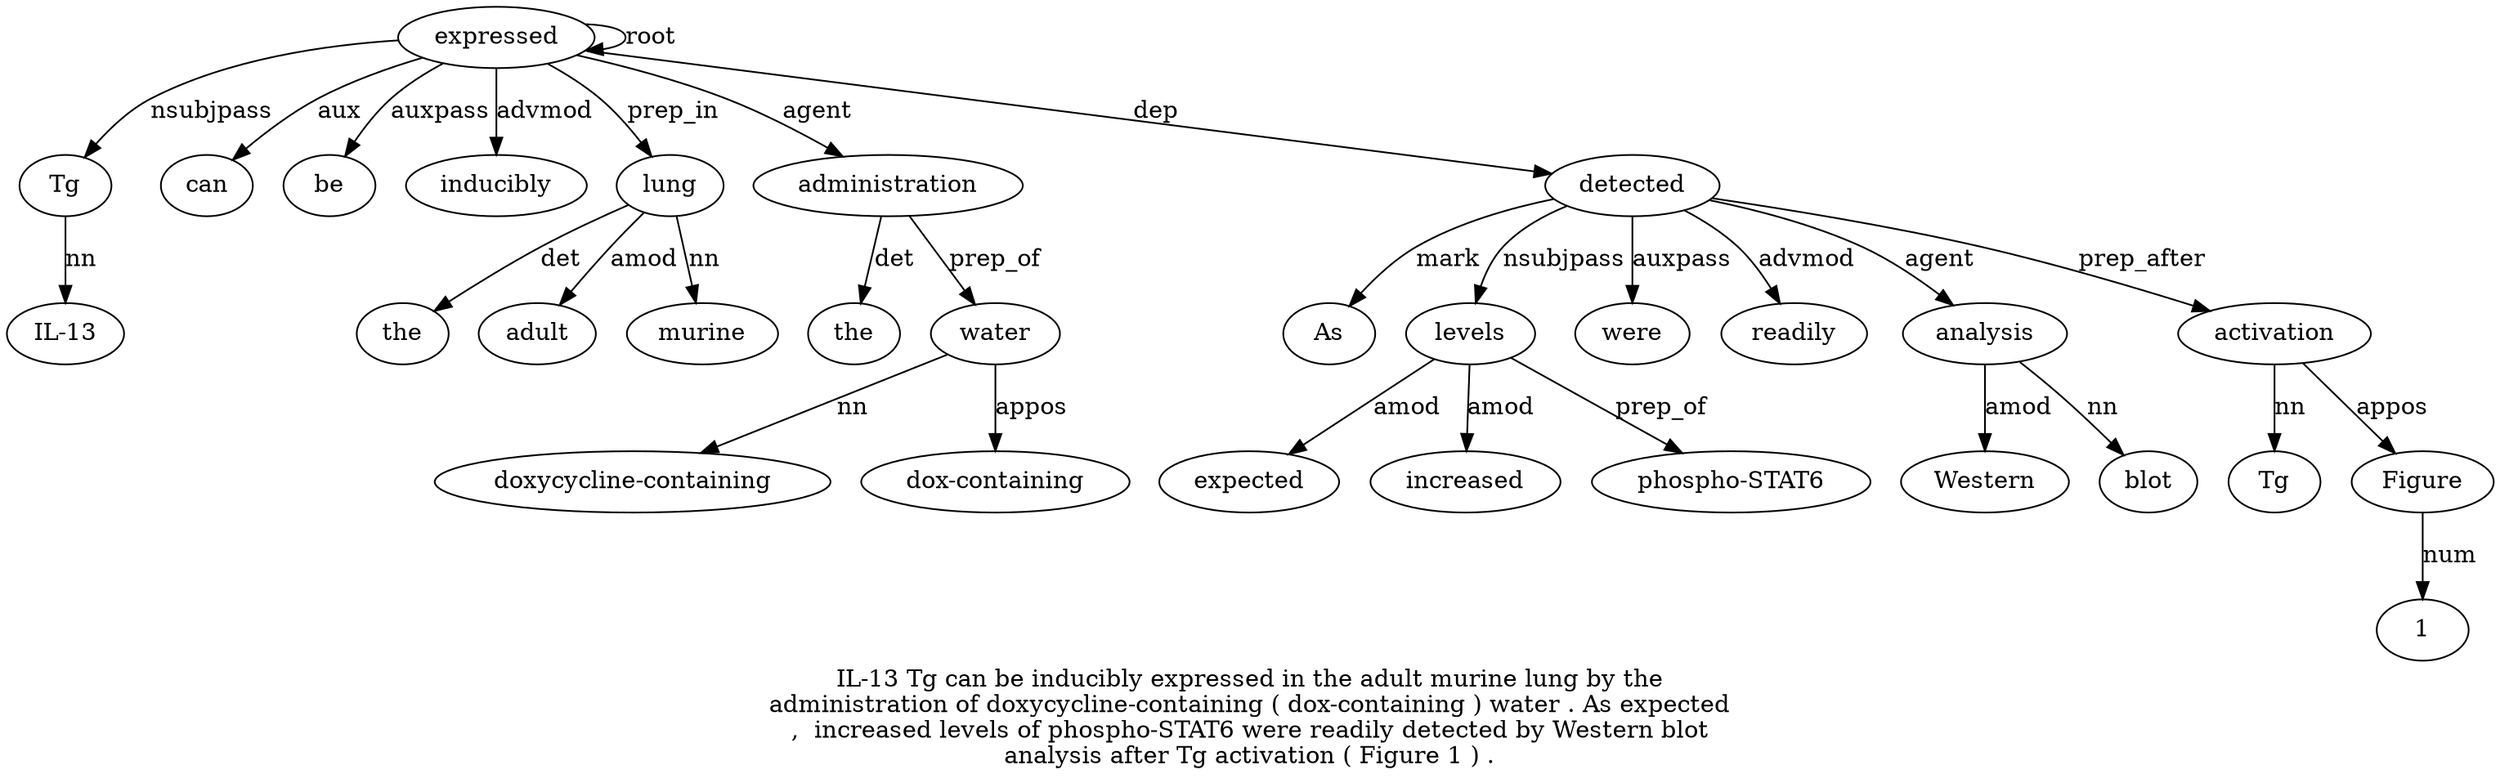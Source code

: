 digraph "IL-13 Tg can be inducibly expressed in the adult murine lung by the administration of doxycycline-containing ( dox-containing ) water . As expected ,  increased levels of phospho-STAT6 were readily detected by Western blot analysis after Tg activation ( Figure 1 ) ." {
label="IL-13 Tg can be inducibly expressed in the adult murine lung by the
administration of doxycycline-containing ( dox-containing ) water . As expected
,  increased levels of phospho-STAT6 were readily detected by Western blot
analysis after Tg activation ( Figure 1 ) .";
Tg2 [style=filled, fillcolor=white, label=Tg];
"IL-13" [style=filled, fillcolor=white, label="IL-13"];
Tg2 -> "IL-13"  [label=nn];
expressed6 [style=filled, fillcolor=white, label=expressed];
expressed6 -> Tg2  [label=nsubjpass];
can3 [style=filled, fillcolor=white, label=can];
expressed6 -> can3  [label=aux];
be4 [style=filled, fillcolor=white, label=be];
expressed6 -> be4  [label=auxpass];
inducibly5 [style=filled, fillcolor=white, label=inducibly];
expressed6 -> inducibly5  [label=advmod];
expressed6 -> expressed6  [label=root];
lung11 [style=filled, fillcolor=white, label=lung];
the8 [style=filled, fillcolor=white, label=the];
lung11 -> the8  [label=det];
adult9 [style=filled, fillcolor=white, label=adult];
lung11 -> adult9  [label=amod];
murine10 [style=filled, fillcolor=white, label=murine];
lung11 -> murine10  [label=nn];
expressed6 -> lung11  [label=prep_in];
administration14 [style=filled, fillcolor=white, label=administration];
the13 [style=filled, fillcolor=white, label=the];
administration14 -> the13  [label=det];
expressed6 -> administration14  [label=agent];
water20 [style=filled, fillcolor=white, label=water];
"doxycycline-containing16" [style=filled, fillcolor=white, label="doxycycline-containing"];
water20 -> "doxycycline-containing16"  [label=nn];
"dox-containing18" [style=filled, fillcolor=white, label="dox-containing"];
water20 -> "dox-containing18"  [label=appos];
administration14 -> water20  [label=prep_of];
detected31 [style=filled, fillcolor=white, label=detected];
As22 [style=filled, fillcolor=white, label=As];
detected31 -> As22  [label=mark];
levels26 [style=filled, fillcolor=white, label=levels];
expected23 [style=filled, fillcolor=white, label=expected];
levels26 -> expected23  [label=amod];
increased25 [style=filled, fillcolor=white, label=increased];
levels26 -> increased25  [label=amod];
detected31 -> levels26  [label=nsubjpass];
"phospho-STAT628" [style=filled, fillcolor=white, label="phospho-STAT6"];
levels26 -> "phospho-STAT628"  [label=prep_of];
were29 [style=filled, fillcolor=white, label=were];
detected31 -> were29  [label=auxpass];
readily30 [style=filled, fillcolor=white, label=readily];
detected31 -> readily30  [label=advmod];
expressed6 -> detected31  [label=dep];
analysis35 [style=filled, fillcolor=white, label=analysis];
Western33 [style=filled, fillcolor=white, label=Western];
analysis35 -> Western33  [label=amod];
blot34 [style=filled, fillcolor=white, label=blot];
analysis35 -> blot34  [label=nn];
detected31 -> analysis35  [label=agent];
activation38 [style=filled, fillcolor=white, label=activation];
Tg37 [style=filled, fillcolor=white, label=Tg];
activation38 -> Tg37  [label=nn];
detected31 -> activation38  [label=prep_after];
Figure40 [style=filled, fillcolor=white, label=Figure];
activation38 -> Figure40  [label=appos];
14 [style=filled, fillcolor=white, label=1];
Figure40 -> 14  [label=num];
}
